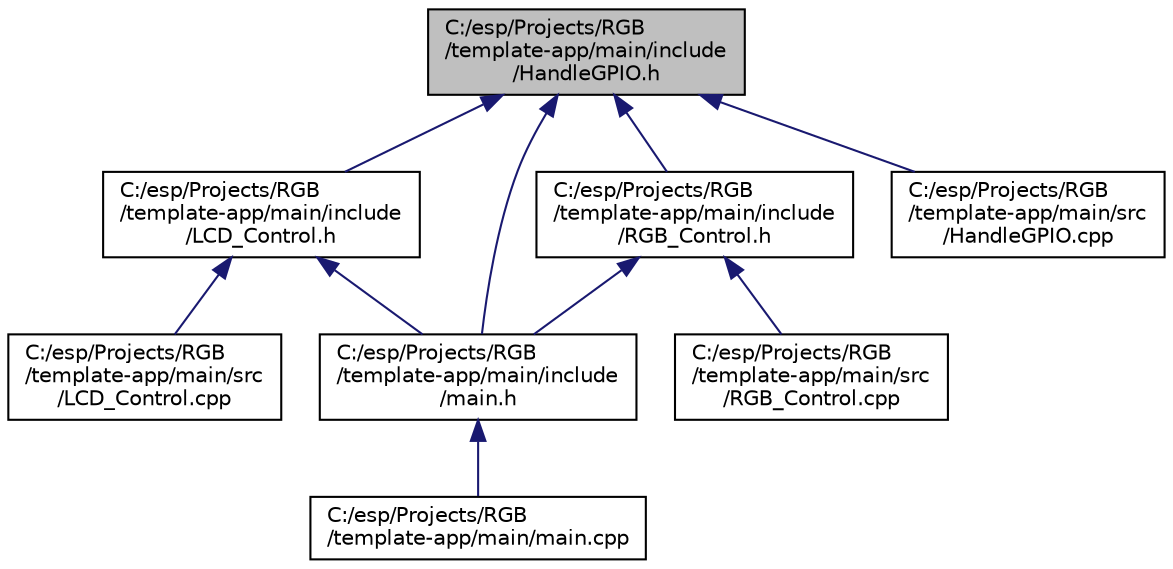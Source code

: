 digraph "C:/esp/Projects/RGB/template-app/main/include/HandleGPIO.h"
{
 // LATEX_PDF_SIZE
  edge [fontname="Helvetica",fontsize="10",labelfontname="Helvetica",labelfontsize="10"];
  node [fontname="Helvetica",fontsize="10",shape=record];
  Node1 [label="C:/esp/Projects/RGB\l/template-app/main/include\l/HandleGPIO.h",height=0.2,width=0.4,color="black", fillcolor="grey75", style="filled", fontcolor="black",tooltip="Header file for GPIO handler (.h)"];
  Node1 -> Node2 [dir="back",color="midnightblue",fontsize="10",style="solid"];
  Node2 [label="C:/esp/Projects/RGB\l/template-app/main/include\l/LCD_Control.h",height=0.2,width=0.4,color="black", fillcolor="white", style="filled",URL="$d0/d0a/_l_c_d___control_8h.html",tooltip="Header file for the LCD_Control Class (.h)."];
  Node2 -> Node3 [dir="back",color="midnightblue",fontsize="10",style="solid"];
  Node3 [label="C:/esp/Projects/RGB\l/template-app/main/include\l/main.h",height=0.2,width=0.4,color="black", fillcolor="white", style="filled",URL="$d4/dbf/main_8h.html",tooltip=" "];
  Node3 -> Node4 [dir="back",color="midnightblue",fontsize="10",style="solid"];
  Node4 [label="C:/esp/Projects/RGB\l/template-app/main/main.cpp",height=0.2,width=0.4,color="black", fillcolor="white", style="filled",URL="$df/d0a/main_8cpp.html",tooltip="Main application for S4 Project (.cpp)"];
  Node2 -> Node5 [dir="back",color="midnightblue",fontsize="10",style="solid"];
  Node5 [label="C:/esp/Projects/RGB\l/template-app/main/src\l/LCD_Control.cpp",height=0.2,width=0.4,color="black", fillcolor="white", style="filled",URL="$d6/dfb/_l_c_d___control_8cpp.html",tooltip="Source file for LCD_Control class."];
  Node1 -> Node3 [dir="back",color="midnightblue",fontsize="10",style="solid"];
  Node1 -> Node6 [dir="back",color="midnightblue",fontsize="10",style="solid"];
  Node6 [label="C:/esp/Projects/RGB\l/template-app/main/include\l/RGB_Control.h",height=0.2,width=0.4,color="black", fillcolor="white", style="filled",URL="$d9/dd7/_r_g_b___control_8h.html",tooltip="Header file for RGB control (.h)."];
  Node6 -> Node3 [dir="back",color="midnightblue",fontsize="10",style="solid"];
  Node6 -> Node7 [dir="back",color="midnightblue",fontsize="10",style="solid"];
  Node7 [label="C:/esp/Projects/RGB\l/template-app/main/src\l/RGB_Control.cpp",height=0.2,width=0.4,color="black", fillcolor="white", style="filled",URL="$d5/ded/_r_g_b___control_8cpp.html",tooltip="RGB led control class (.cpp)"];
  Node1 -> Node8 [dir="back",color="midnightblue",fontsize="10",style="solid"];
  Node8 [label="C:/esp/Projects/RGB\l/template-app/main/src\l/HandleGPIO.cpp",height=0.2,width=0.4,color="black", fillcolor="white", style="filled",URL="$d9/d0f/_handle_g_p_i_o_8cpp.html",tooltip="Basic GPIO class (.cpp)"];
}
